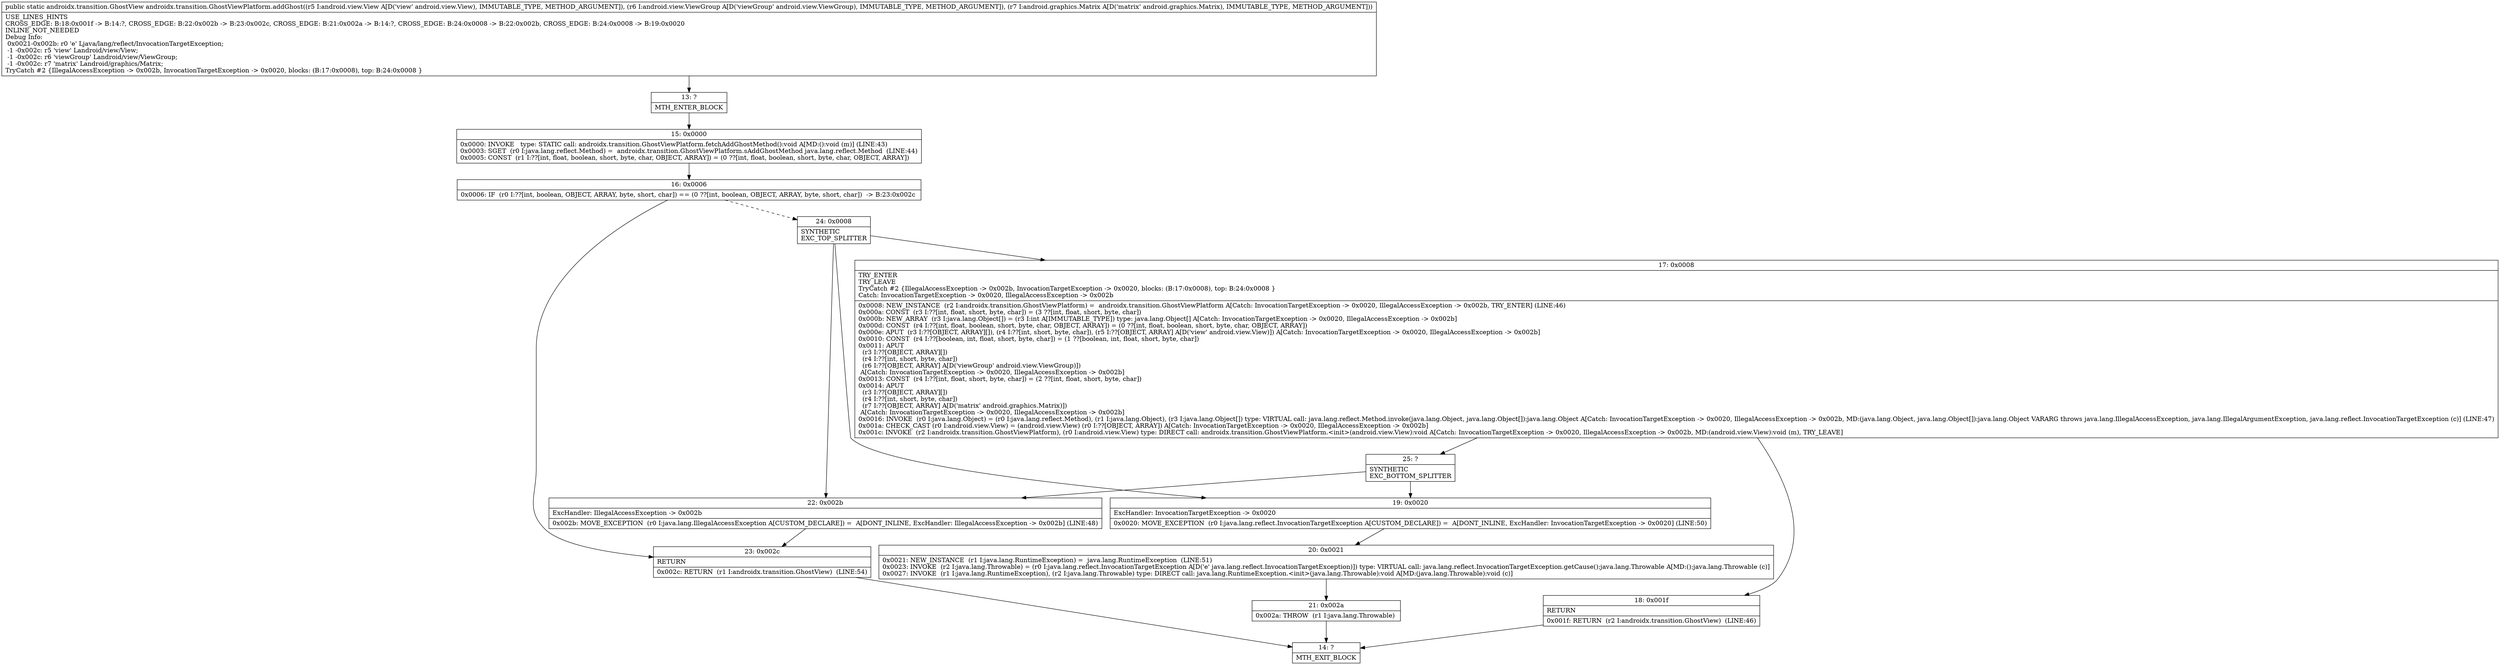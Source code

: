 digraph "CFG forandroidx.transition.GhostViewPlatform.addGhost(Landroid\/view\/View;Landroid\/view\/ViewGroup;Landroid\/graphics\/Matrix;)Landroidx\/transition\/GhostView;" {
Node_13 [shape=record,label="{13\:\ ?|MTH_ENTER_BLOCK\l}"];
Node_15 [shape=record,label="{15\:\ 0x0000|0x0000: INVOKE   type: STATIC call: androidx.transition.GhostViewPlatform.fetchAddGhostMethod():void A[MD:():void (m)] (LINE:43)\l0x0003: SGET  (r0 I:java.lang.reflect.Method) =  androidx.transition.GhostViewPlatform.sAddGhostMethod java.lang.reflect.Method  (LINE:44)\l0x0005: CONST  (r1 I:??[int, float, boolean, short, byte, char, OBJECT, ARRAY]) = (0 ??[int, float, boolean, short, byte, char, OBJECT, ARRAY]) \l}"];
Node_16 [shape=record,label="{16\:\ 0x0006|0x0006: IF  (r0 I:??[int, boolean, OBJECT, ARRAY, byte, short, char]) == (0 ??[int, boolean, OBJECT, ARRAY, byte, short, char])  \-\> B:23:0x002c \l}"];
Node_23 [shape=record,label="{23\:\ 0x002c|RETURN\l|0x002c: RETURN  (r1 I:androidx.transition.GhostView)  (LINE:54)\l}"];
Node_14 [shape=record,label="{14\:\ ?|MTH_EXIT_BLOCK\l}"];
Node_24 [shape=record,label="{24\:\ 0x0008|SYNTHETIC\lEXC_TOP_SPLITTER\l}"];
Node_17 [shape=record,label="{17\:\ 0x0008|TRY_ENTER\lTRY_LEAVE\lTryCatch #2 \{IllegalAccessException \-\> 0x002b, InvocationTargetException \-\> 0x0020, blocks: (B:17:0x0008), top: B:24:0x0008 \}\lCatch: InvocationTargetException \-\> 0x0020, IllegalAccessException \-\> 0x002b\l|0x0008: NEW_INSTANCE  (r2 I:androidx.transition.GhostViewPlatform) =  androidx.transition.GhostViewPlatform A[Catch: InvocationTargetException \-\> 0x0020, IllegalAccessException \-\> 0x002b, TRY_ENTER] (LINE:46)\l0x000a: CONST  (r3 I:??[int, float, short, byte, char]) = (3 ??[int, float, short, byte, char]) \l0x000b: NEW_ARRAY  (r3 I:java.lang.Object[]) = (r3 I:int A[IMMUTABLE_TYPE]) type: java.lang.Object[] A[Catch: InvocationTargetException \-\> 0x0020, IllegalAccessException \-\> 0x002b]\l0x000d: CONST  (r4 I:??[int, float, boolean, short, byte, char, OBJECT, ARRAY]) = (0 ??[int, float, boolean, short, byte, char, OBJECT, ARRAY]) \l0x000e: APUT  (r3 I:??[OBJECT, ARRAY][]), (r4 I:??[int, short, byte, char]), (r5 I:??[OBJECT, ARRAY] A[D('view' android.view.View)]) A[Catch: InvocationTargetException \-\> 0x0020, IllegalAccessException \-\> 0x002b]\l0x0010: CONST  (r4 I:??[boolean, int, float, short, byte, char]) = (1 ??[boolean, int, float, short, byte, char]) \l0x0011: APUT  \l  (r3 I:??[OBJECT, ARRAY][])\l  (r4 I:??[int, short, byte, char])\l  (r6 I:??[OBJECT, ARRAY] A[D('viewGroup' android.view.ViewGroup)])\l A[Catch: InvocationTargetException \-\> 0x0020, IllegalAccessException \-\> 0x002b]\l0x0013: CONST  (r4 I:??[int, float, short, byte, char]) = (2 ??[int, float, short, byte, char]) \l0x0014: APUT  \l  (r3 I:??[OBJECT, ARRAY][])\l  (r4 I:??[int, short, byte, char])\l  (r7 I:??[OBJECT, ARRAY] A[D('matrix' android.graphics.Matrix)])\l A[Catch: InvocationTargetException \-\> 0x0020, IllegalAccessException \-\> 0x002b]\l0x0016: INVOKE  (r0 I:java.lang.Object) = (r0 I:java.lang.reflect.Method), (r1 I:java.lang.Object), (r3 I:java.lang.Object[]) type: VIRTUAL call: java.lang.reflect.Method.invoke(java.lang.Object, java.lang.Object[]):java.lang.Object A[Catch: InvocationTargetException \-\> 0x0020, IllegalAccessException \-\> 0x002b, MD:(java.lang.Object, java.lang.Object[]):java.lang.Object VARARG throws java.lang.IllegalAccessException, java.lang.IllegalArgumentException, java.lang.reflect.InvocationTargetException (c)] (LINE:47)\l0x001a: CHECK_CAST (r0 I:android.view.View) = (android.view.View) (r0 I:??[OBJECT, ARRAY]) A[Catch: InvocationTargetException \-\> 0x0020, IllegalAccessException \-\> 0x002b]\l0x001c: INVOKE  (r2 I:androidx.transition.GhostViewPlatform), (r0 I:android.view.View) type: DIRECT call: androidx.transition.GhostViewPlatform.\<init\>(android.view.View):void A[Catch: InvocationTargetException \-\> 0x0020, IllegalAccessException \-\> 0x002b, MD:(android.view.View):void (m), TRY_LEAVE]\l}"];
Node_18 [shape=record,label="{18\:\ 0x001f|RETURN\l|0x001f: RETURN  (r2 I:androidx.transition.GhostView)  (LINE:46)\l}"];
Node_25 [shape=record,label="{25\:\ ?|SYNTHETIC\lEXC_BOTTOM_SPLITTER\l}"];
Node_22 [shape=record,label="{22\:\ 0x002b|ExcHandler: IllegalAccessException \-\> 0x002b\l|0x002b: MOVE_EXCEPTION  (r0 I:java.lang.IllegalAccessException A[CUSTOM_DECLARE]) =  A[DONT_INLINE, ExcHandler: IllegalAccessException \-\> 0x002b] (LINE:48)\l}"];
Node_19 [shape=record,label="{19\:\ 0x0020|ExcHandler: InvocationTargetException \-\> 0x0020\l|0x0020: MOVE_EXCEPTION  (r0 I:java.lang.reflect.InvocationTargetException A[CUSTOM_DECLARE]) =  A[DONT_INLINE, ExcHandler: InvocationTargetException \-\> 0x0020] (LINE:50)\l}"];
Node_20 [shape=record,label="{20\:\ 0x0021|0x0021: NEW_INSTANCE  (r1 I:java.lang.RuntimeException) =  java.lang.RuntimeException  (LINE:51)\l0x0023: INVOKE  (r2 I:java.lang.Throwable) = (r0 I:java.lang.reflect.InvocationTargetException A[D('e' java.lang.reflect.InvocationTargetException)]) type: VIRTUAL call: java.lang.reflect.InvocationTargetException.getCause():java.lang.Throwable A[MD:():java.lang.Throwable (c)]\l0x0027: INVOKE  (r1 I:java.lang.RuntimeException), (r2 I:java.lang.Throwable) type: DIRECT call: java.lang.RuntimeException.\<init\>(java.lang.Throwable):void A[MD:(java.lang.Throwable):void (c)]\l}"];
Node_21 [shape=record,label="{21\:\ 0x002a|0x002a: THROW  (r1 I:java.lang.Throwable) \l}"];
MethodNode[shape=record,label="{public static androidx.transition.GhostView androidx.transition.GhostViewPlatform.addGhost((r5 I:android.view.View A[D('view' android.view.View), IMMUTABLE_TYPE, METHOD_ARGUMENT]), (r6 I:android.view.ViewGroup A[D('viewGroup' android.view.ViewGroup), IMMUTABLE_TYPE, METHOD_ARGUMENT]), (r7 I:android.graphics.Matrix A[D('matrix' android.graphics.Matrix), IMMUTABLE_TYPE, METHOD_ARGUMENT]))  | USE_LINES_HINTS\lCROSS_EDGE: B:18:0x001f \-\> B:14:?, CROSS_EDGE: B:22:0x002b \-\> B:23:0x002c, CROSS_EDGE: B:21:0x002a \-\> B:14:?, CROSS_EDGE: B:24:0x0008 \-\> B:22:0x002b, CROSS_EDGE: B:24:0x0008 \-\> B:19:0x0020\lINLINE_NOT_NEEDED\lDebug Info:\l  0x0021\-0x002b: r0 'e' Ljava\/lang\/reflect\/InvocationTargetException;\l  \-1 \-0x002c: r5 'view' Landroid\/view\/View;\l  \-1 \-0x002c: r6 'viewGroup' Landroid\/view\/ViewGroup;\l  \-1 \-0x002c: r7 'matrix' Landroid\/graphics\/Matrix;\lTryCatch #2 \{IllegalAccessException \-\> 0x002b, InvocationTargetException \-\> 0x0020, blocks: (B:17:0x0008), top: B:24:0x0008 \}\l}"];
MethodNode -> Node_13;Node_13 -> Node_15;
Node_15 -> Node_16;
Node_16 -> Node_23;
Node_16 -> Node_24[style=dashed];
Node_23 -> Node_14;
Node_24 -> Node_17;
Node_24 -> Node_22;
Node_24 -> Node_19;
Node_17 -> Node_18;
Node_17 -> Node_25;
Node_18 -> Node_14;
Node_25 -> Node_22;
Node_25 -> Node_19;
Node_22 -> Node_23;
Node_19 -> Node_20;
Node_20 -> Node_21;
Node_21 -> Node_14;
}

